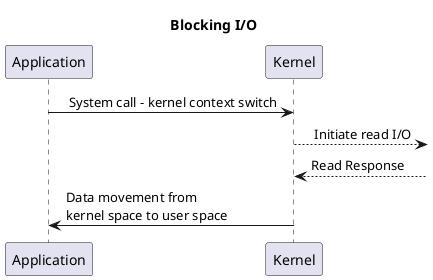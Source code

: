 @startuml
title : Blocking I/O
Application -> Kernel: 　System call - kernel context switch
Kernel --> : 　Initiate read I/O
Kernel <-- : Read Response
Application <- Kernel : Data movement from\nkernel space to user space

@enduml